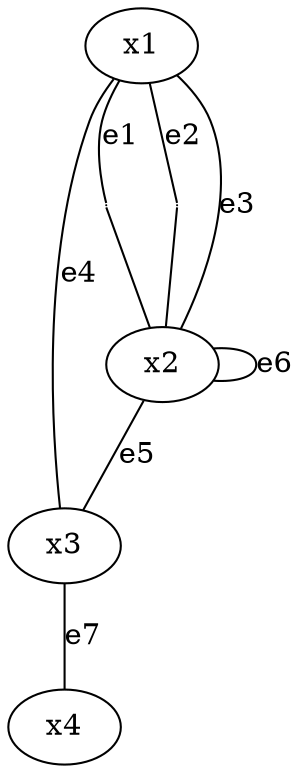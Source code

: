 graph G {
    x1 [shape=ellipse];
    x2 [shape=ellipse];
    x3 [shape=ellipse];
    x4 [shape=ellipse];
    i1 [shape=point, width=0, height=0, label=""];
    i2 [shape=point, width=0, height=0, label=""];
    // Création des arêtes
    x1 -- i1 [label="e1"];
    i1 -- x2;
    x1 -- i2 [label="e2"];
    i2 -- x2;
    x1 -- x2 [label="e3"];
    x1 -- x3 [label="e4"];
    x2 -- x3 [label="e5"];
    x2 -- x2 [label="e6"]; // Boucle  sur x2
    x3 -- x4 [label="e7"];
}
